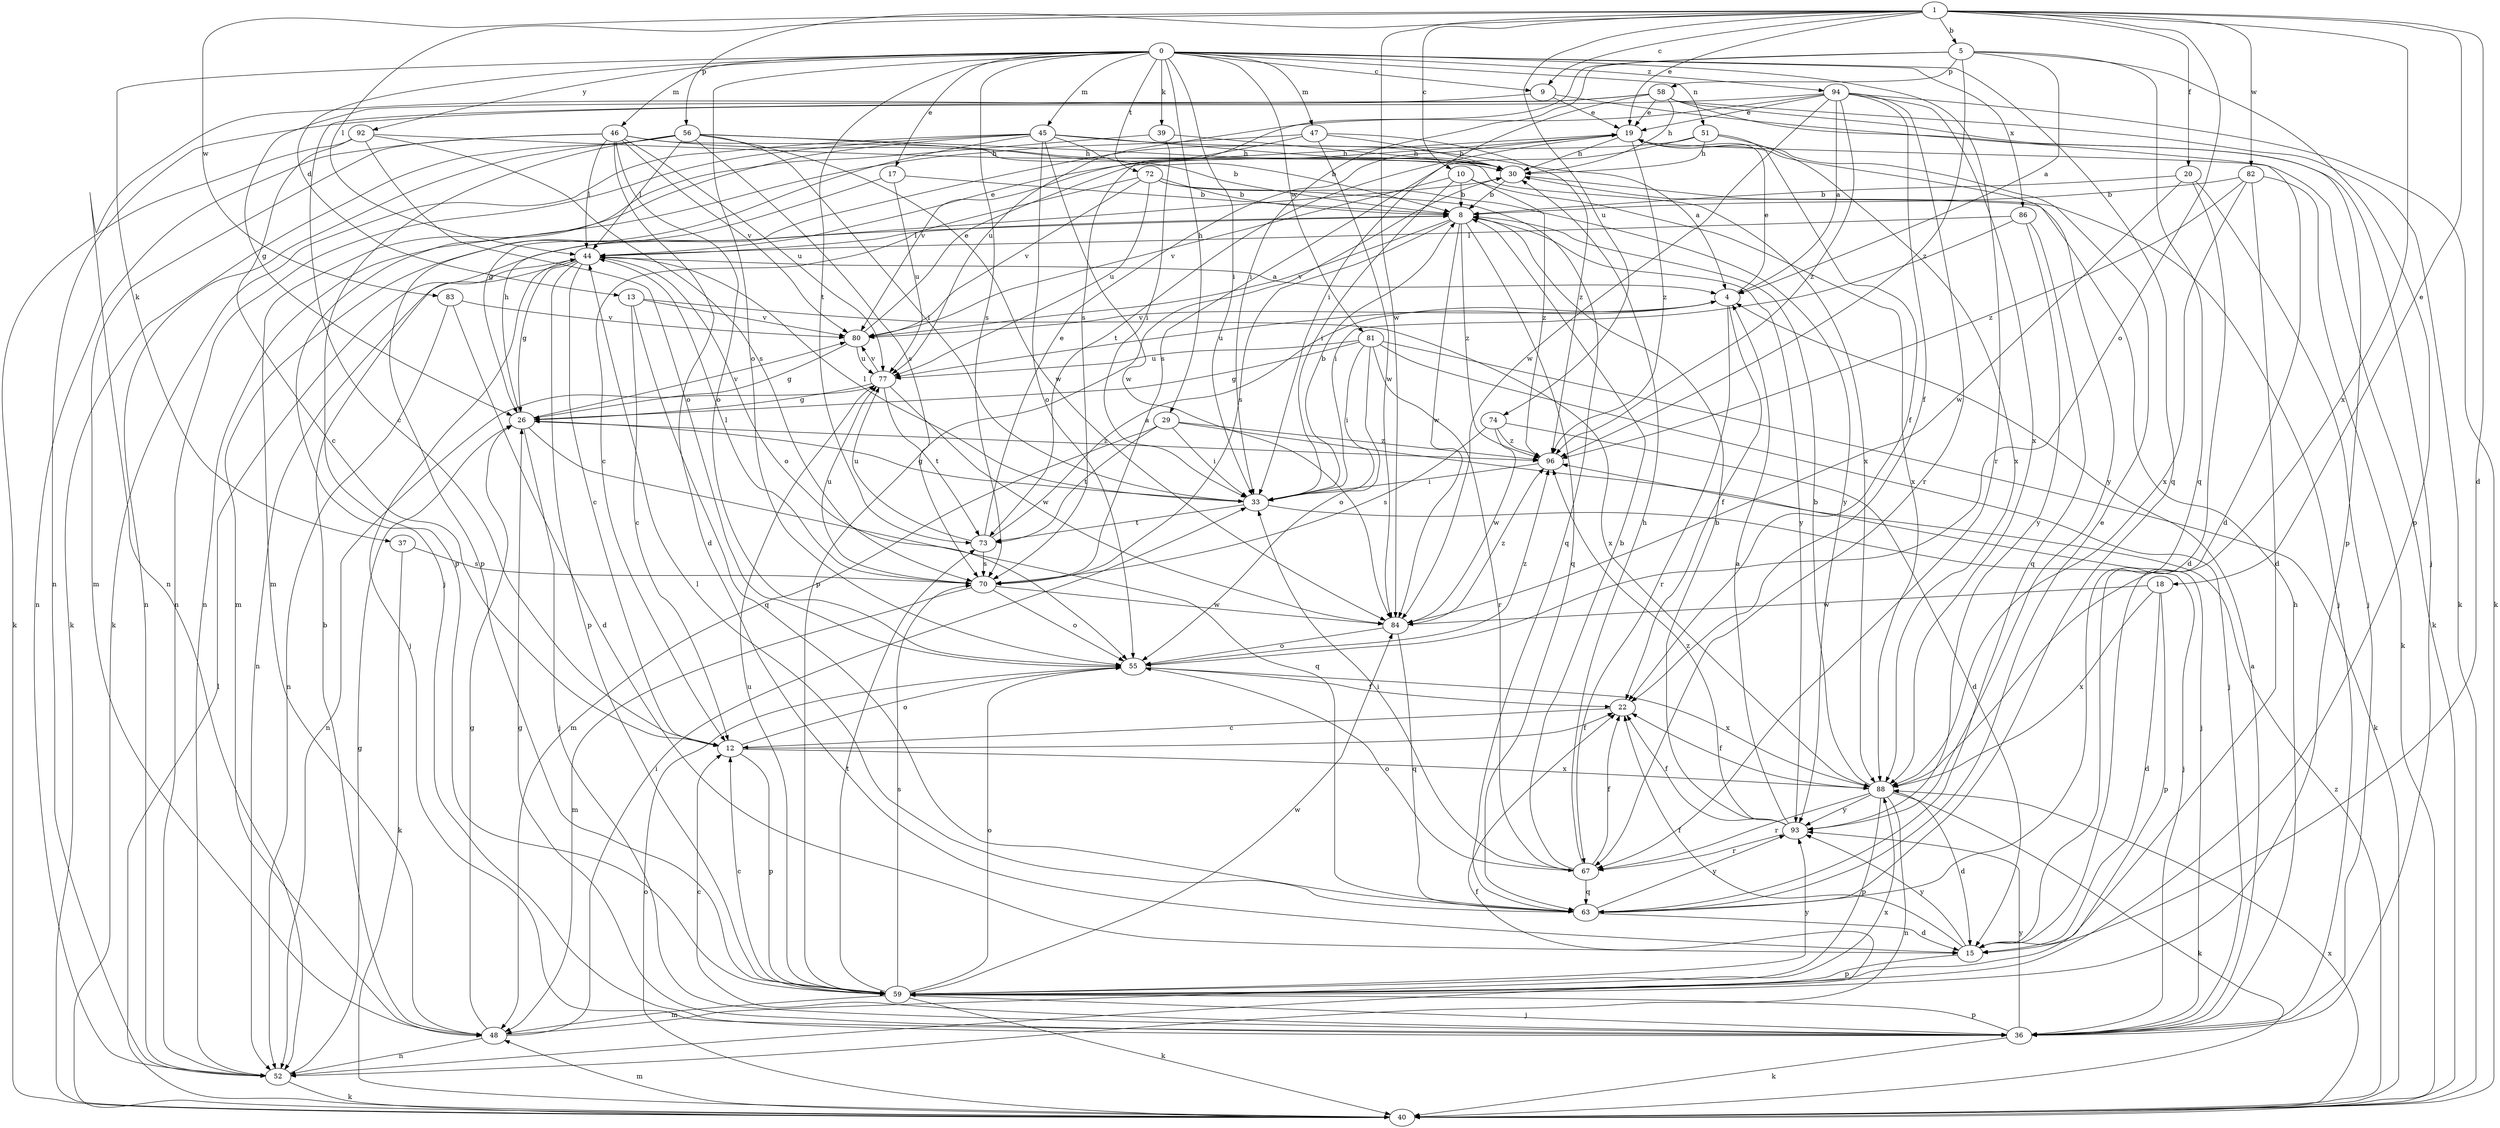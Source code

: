 strict digraph  {
0;
1;
4;
5;
8;
9;
10;
12;
13;
15;
17;
18;
19;
20;
22;
26;
29;
30;
33;
36;
37;
39;
40;
44;
45;
46;
47;
48;
51;
52;
55;
56;
58;
59;
63;
67;
70;
72;
73;
74;
77;
80;
81;
82;
83;
84;
86;
88;
92;
93;
94;
96;
0 -> 9  [label=c];
0 -> 13  [label=d];
0 -> 17  [label=e];
0 -> 29  [label=h];
0 -> 33  [label=i];
0 -> 37  [label=k];
0 -> 39  [label=k];
0 -> 45  [label=m];
0 -> 46  [label=m];
0 -> 47  [label=m];
0 -> 51  [label=n];
0 -> 55  [label=o];
0 -> 63  [label=q];
0 -> 67  [label=r];
0 -> 70  [label=s];
0 -> 72  [label=t];
0 -> 73  [label=t];
0 -> 81  [label=w];
0 -> 86  [label=x];
0 -> 92  [label=y];
0 -> 94  [label=z];
1 -> 5  [label=b];
1 -> 9  [label=c];
1 -> 10  [label=c];
1 -> 15  [label=d];
1 -> 18  [label=e];
1 -> 19  [label=e];
1 -> 20  [label=f];
1 -> 44  [label=l];
1 -> 55  [label=o];
1 -> 56  [label=p];
1 -> 74  [label=u];
1 -> 82  [label=w];
1 -> 83  [label=w];
1 -> 84  [label=w];
1 -> 88  [label=x];
4 -> 19  [label=e];
4 -> 22  [label=f];
4 -> 67  [label=r];
4 -> 77  [label=u];
4 -> 80  [label=v];
5 -> 4  [label=a];
5 -> 33  [label=i];
5 -> 58  [label=p];
5 -> 59  [label=p];
5 -> 63  [label=q];
5 -> 70  [label=s];
5 -> 96  [label=z];
8 -> 44  [label=l];
8 -> 63  [label=q];
8 -> 70  [label=s];
8 -> 80  [label=v];
8 -> 84  [label=w];
8 -> 93  [label=y];
8 -> 96  [label=z];
9 -> 19  [label=e];
9 -> 36  [label=j];
9 -> 52  [label=n];
10 -> 8  [label=b];
10 -> 33  [label=i];
10 -> 80  [label=v];
10 -> 88  [label=x];
10 -> 96  [label=z];
12 -> 22  [label=f];
12 -> 55  [label=o];
12 -> 59  [label=p];
12 -> 88  [label=x];
13 -> 12  [label=c];
13 -> 63  [label=q];
13 -> 80  [label=v];
13 -> 88  [label=x];
15 -> 22  [label=f];
15 -> 59  [label=p];
15 -> 93  [label=y];
17 -> 8  [label=b];
17 -> 48  [label=m];
17 -> 77  [label=u];
18 -> 15  [label=d];
18 -> 59  [label=p];
18 -> 84  [label=w];
18 -> 88  [label=x];
19 -> 30  [label=h];
19 -> 40  [label=k];
19 -> 73  [label=t];
19 -> 93  [label=y];
19 -> 96  [label=z];
20 -> 8  [label=b];
20 -> 15  [label=d];
20 -> 36  [label=j];
20 -> 84  [label=w];
22 -> 12  [label=c];
26 -> 30  [label=h];
26 -> 36  [label=j];
26 -> 63  [label=q];
26 -> 80  [label=v];
26 -> 96  [label=z];
29 -> 33  [label=i];
29 -> 36  [label=j];
29 -> 48  [label=m];
29 -> 73  [label=t];
29 -> 96  [label=z];
30 -> 8  [label=b];
30 -> 36  [label=j];
30 -> 59  [label=p];
33 -> 8  [label=b];
33 -> 26  [label=g];
33 -> 36  [label=j];
33 -> 44  [label=l];
33 -> 73  [label=t];
36 -> 4  [label=a];
36 -> 12  [label=c];
36 -> 26  [label=g];
36 -> 30  [label=h];
36 -> 40  [label=k];
36 -> 59  [label=p];
36 -> 93  [label=y];
37 -> 40  [label=k];
37 -> 70  [label=s];
39 -> 30  [label=h];
39 -> 33  [label=i];
39 -> 48  [label=m];
40 -> 44  [label=l];
40 -> 48  [label=m];
40 -> 55  [label=o];
40 -> 88  [label=x];
40 -> 96  [label=z];
44 -> 4  [label=a];
44 -> 12  [label=c];
44 -> 19  [label=e];
44 -> 26  [label=g];
44 -> 36  [label=j];
44 -> 52  [label=n];
44 -> 55  [label=o];
44 -> 59  [label=p];
45 -> 4  [label=a];
45 -> 8  [label=b];
45 -> 30  [label=h];
45 -> 36  [label=j];
45 -> 40  [label=k];
45 -> 52  [label=n];
45 -> 55  [label=o];
45 -> 59  [label=p];
45 -> 84  [label=w];
46 -> 15  [label=d];
46 -> 30  [label=h];
46 -> 44  [label=l];
46 -> 48  [label=m];
46 -> 52  [label=n];
46 -> 55  [label=o];
46 -> 77  [label=u];
46 -> 80  [label=v];
46 -> 88  [label=x];
47 -> 30  [label=h];
47 -> 52  [label=n];
47 -> 80  [label=v];
47 -> 84  [label=w];
47 -> 96  [label=z];
48 -> 8  [label=b];
48 -> 26  [label=g];
48 -> 33  [label=i];
48 -> 52  [label=n];
48 -> 88  [label=x];
51 -> 22  [label=f];
51 -> 26  [label=g];
51 -> 30  [label=h];
51 -> 70  [label=s];
51 -> 88  [label=x];
52 -> 22  [label=f];
52 -> 26  [label=g];
52 -> 40  [label=k];
55 -> 22  [label=f];
55 -> 88  [label=x];
55 -> 96  [label=z];
56 -> 8  [label=b];
56 -> 30  [label=h];
56 -> 33  [label=i];
56 -> 40  [label=k];
56 -> 44  [label=l];
56 -> 52  [label=n];
56 -> 59  [label=p];
56 -> 70  [label=s];
56 -> 84  [label=w];
58 -> 12  [label=c];
58 -> 15  [label=d];
58 -> 19  [label=e];
58 -> 26  [label=g];
58 -> 30  [label=h];
58 -> 33  [label=i];
58 -> 40  [label=k];
58 -> 59  [label=p];
59 -> 12  [label=c];
59 -> 36  [label=j];
59 -> 40  [label=k];
59 -> 48  [label=m];
59 -> 55  [label=o];
59 -> 70  [label=s];
59 -> 73  [label=t];
59 -> 77  [label=u];
59 -> 84  [label=w];
59 -> 93  [label=y];
63 -> 15  [label=d];
63 -> 19  [label=e];
63 -> 44  [label=l];
63 -> 93  [label=y];
67 -> 8  [label=b];
67 -> 22  [label=f];
67 -> 30  [label=h];
67 -> 33  [label=i];
67 -> 55  [label=o];
67 -> 63  [label=q];
70 -> 44  [label=l];
70 -> 48  [label=m];
70 -> 55  [label=o];
70 -> 77  [label=u];
70 -> 84  [label=w];
72 -> 8  [label=b];
72 -> 12  [label=c];
72 -> 63  [label=q];
72 -> 77  [label=u];
72 -> 80  [label=v];
72 -> 93  [label=y];
73 -> 4  [label=a];
73 -> 19  [label=e];
73 -> 70  [label=s];
73 -> 77  [label=u];
74 -> 15  [label=d];
74 -> 70  [label=s];
74 -> 84  [label=w];
74 -> 96  [label=z];
77 -> 26  [label=g];
77 -> 52  [label=n];
77 -> 73  [label=t];
77 -> 80  [label=v];
77 -> 84  [label=w];
80 -> 19  [label=e];
80 -> 26  [label=g];
80 -> 77  [label=u];
81 -> 26  [label=g];
81 -> 33  [label=i];
81 -> 36  [label=j];
81 -> 40  [label=k];
81 -> 55  [label=o];
81 -> 67  [label=r];
81 -> 77  [label=u];
82 -> 8  [label=b];
82 -> 15  [label=d];
82 -> 40  [label=k];
82 -> 88  [label=x];
82 -> 96  [label=z];
83 -> 15  [label=d];
83 -> 52  [label=n];
83 -> 80  [label=v];
84 -> 55  [label=o];
84 -> 63  [label=q];
84 -> 96  [label=z];
86 -> 33  [label=i];
86 -> 44  [label=l];
86 -> 63  [label=q];
86 -> 93  [label=y];
88 -> 8  [label=b];
88 -> 15  [label=d];
88 -> 22  [label=f];
88 -> 40  [label=k];
88 -> 52  [label=n];
88 -> 59  [label=p];
88 -> 67  [label=r];
88 -> 93  [label=y];
92 -> 12  [label=c];
92 -> 30  [label=h];
92 -> 40  [label=k];
92 -> 55  [label=o];
92 -> 70  [label=s];
93 -> 4  [label=a];
93 -> 8  [label=b];
93 -> 22  [label=f];
93 -> 67  [label=r];
93 -> 96  [label=z];
94 -> 4  [label=a];
94 -> 19  [label=e];
94 -> 22  [label=f];
94 -> 40  [label=k];
94 -> 52  [label=n];
94 -> 67  [label=r];
94 -> 77  [label=u];
94 -> 84  [label=w];
94 -> 88  [label=x];
94 -> 96  [label=z];
96 -> 33  [label=i];
}
